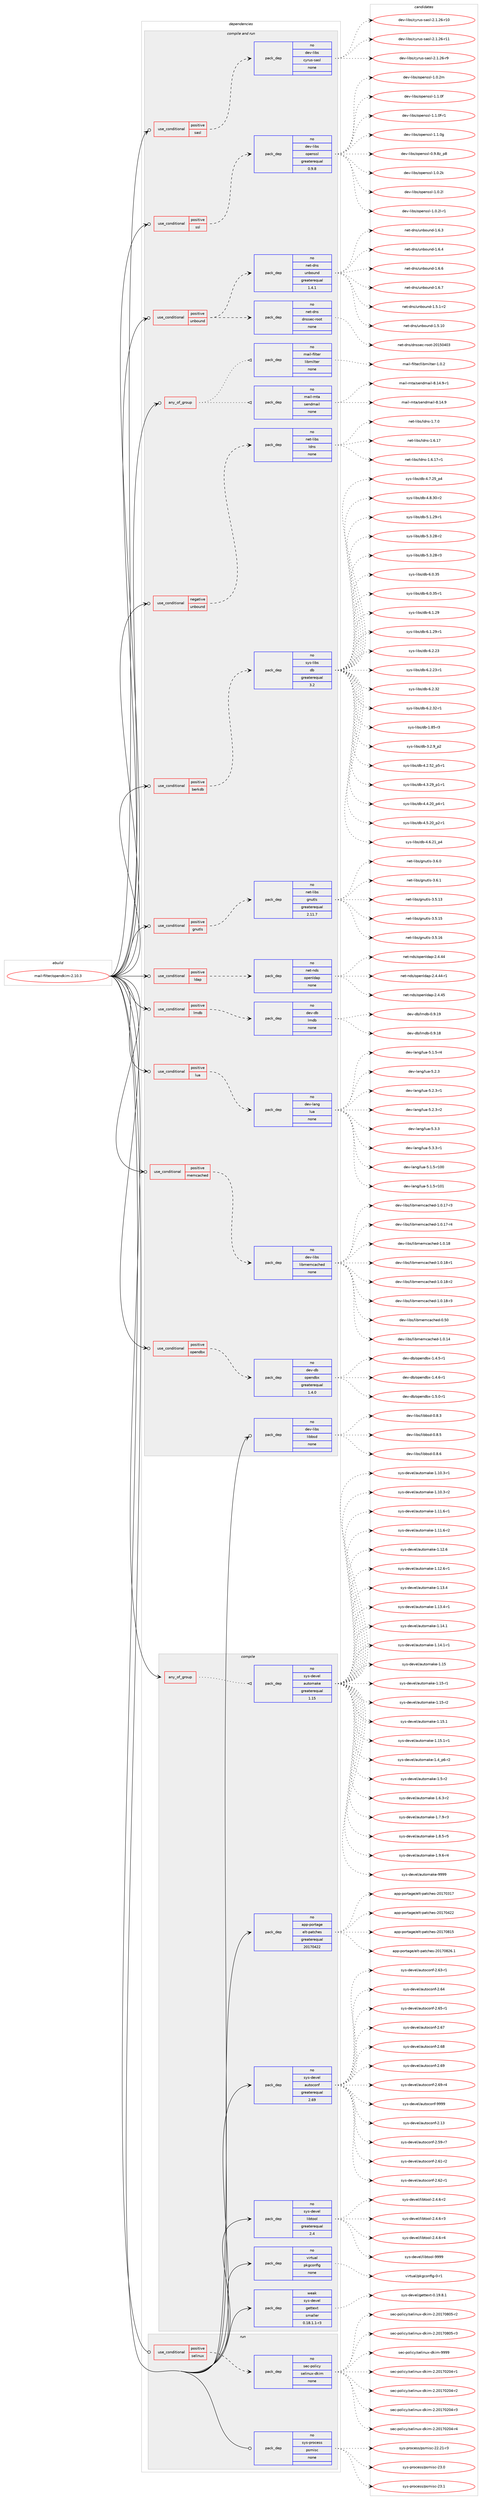 digraph prolog {

# *************
# Graph options
# *************

newrank=true;
concentrate=true;
compound=true;
graph [rankdir=LR,fontname=Helvetica,fontsize=10,ranksep=1.5];#, ranksep=2.5, nodesep=0.2];
edge  [arrowhead=vee];
node  [fontname=Helvetica,fontsize=10];

# **********
# The ebuild
# **********

subgraph cluster_leftcol {
color=gray;
rank=same;
label=<<i>ebuild</i>>;
id [label="mail-filter/opendkim-2.10.3", color=red, width=4, href="../mail-filter/opendkim-2.10.3.svg"];
}

# ****************
# The dependencies
# ****************

subgraph cluster_midcol {
color=gray;
label=<<i>dependencies</i>>;
subgraph cluster_compile {
fillcolor="#eeeeee";
style=filled;
label=<<i>compile</i>>;
subgraph any5028 {
dependency342703 [label=<<TABLE BORDER="0" CELLBORDER="1" CELLSPACING="0" CELLPADDING="4"><TR><TD CELLPADDING="10">any_of_group</TD></TR></TABLE>>, shape=none, color=red];subgraph pack252014 {
dependency342704 [label=<<TABLE BORDER="0" CELLBORDER="1" CELLSPACING="0" CELLPADDING="4" WIDTH="220"><TR><TD ROWSPAN="6" CELLPADDING="30">pack_dep</TD></TR><TR><TD WIDTH="110">no</TD></TR><TR><TD>sys-devel</TD></TR><TR><TD>automake</TD></TR><TR><TD>greaterequal</TD></TR><TR><TD>1.15</TD></TR></TABLE>>, shape=none, color=blue];
}
dependency342703:e -> dependency342704:w [weight=20,style="dotted",arrowhead="oinv"];
}
id:e -> dependency342703:w [weight=20,style="solid",arrowhead="vee"];
subgraph pack252015 {
dependency342705 [label=<<TABLE BORDER="0" CELLBORDER="1" CELLSPACING="0" CELLPADDING="4" WIDTH="220"><TR><TD ROWSPAN="6" CELLPADDING="30">pack_dep</TD></TR><TR><TD WIDTH="110">no</TD></TR><TR><TD>app-portage</TD></TR><TR><TD>elt-patches</TD></TR><TR><TD>greaterequal</TD></TR><TR><TD>20170422</TD></TR></TABLE>>, shape=none, color=blue];
}
id:e -> dependency342705:w [weight=20,style="solid",arrowhead="vee"];
subgraph pack252016 {
dependency342706 [label=<<TABLE BORDER="0" CELLBORDER="1" CELLSPACING="0" CELLPADDING="4" WIDTH="220"><TR><TD ROWSPAN="6" CELLPADDING="30">pack_dep</TD></TR><TR><TD WIDTH="110">no</TD></TR><TR><TD>sys-devel</TD></TR><TR><TD>autoconf</TD></TR><TR><TD>greaterequal</TD></TR><TR><TD>2.69</TD></TR></TABLE>>, shape=none, color=blue];
}
id:e -> dependency342706:w [weight=20,style="solid",arrowhead="vee"];
subgraph pack252017 {
dependency342707 [label=<<TABLE BORDER="0" CELLBORDER="1" CELLSPACING="0" CELLPADDING="4" WIDTH="220"><TR><TD ROWSPAN="6" CELLPADDING="30">pack_dep</TD></TR><TR><TD WIDTH="110">no</TD></TR><TR><TD>sys-devel</TD></TR><TR><TD>libtool</TD></TR><TR><TD>greaterequal</TD></TR><TR><TD>2.4</TD></TR></TABLE>>, shape=none, color=blue];
}
id:e -> dependency342707:w [weight=20,style="solid",arrowhead="vee"];
subgraph pack252018 {
dependency342708 [label=<<TABLE BORDER="0" CELLBORDER="1" CELLSPACING="0" CELLPADDING="4" WIDTH="220"><TR><TD ROWSPAN="6" CELLPADDING="30">pack_dep</TD></TR><TR><TD WIDTH="110">no</TD></TR><TR><TD>virtual</TD></TR><TR><TD>pkgconfig</TD></TR><TR><TD>none</TD></TR><TR><TD></TD></TR></TABLE>>, shape=none, color=blue];
}
id:e -> dependency342708:w [weight=20,style="solid",arrowhead="vee"];
subgraph pack252019 {
dependency342709 [label=<<TABLE BORDER="0" CELLBORDER="1" CELLSPACING="0" CELLPADDING="4" WIDTH="220"><TR><TD ROWSPAN="6" CELLPADDING="30">pack_dep</TD></TR><TR><TD WIDTH="110">weak</TD></TR><TR><TD>sys-devel</TD></TR><TR><TD>gettext</TD></TR><TR><TD>smaller</TD></TR><TR><TD>0.18.1.1-r3</TD></TR></TABLE>>, shape=none, color=blue];
}
id:e -> dependency342709:w [weight=20,style="solid",arrowhead="vee"];
}
subgraph cluster_compileandrun {
fillcolor="#eeeeee";
style=filled;
label=<<i>compile and run</i>>;
subgraph any5029 {
dependency342710 [label=<<TABLE BORDER="0" CELLBORDER="1" CELLSPACING="0" CELLPADDING="4"><TR><TD CELLPADDING="10">any_of_group</TD></TR></TABLE>>, shape=none, color=red];subgraph pack252020 {
dependency342711 [label=<<TABLE BORDER="0" CELLBORDER="1" CELLSPACING="0" CELLPADDING="4" WIDTH="220"><TR><TD ROWSPAN="6" CELLPADDING="30">pack_dep</TD></TR><TR><TD WIDTH="110">no</TD></TR><TR><TD>mail-filter</TD></TR><TR><TD>libmilter</TD></TR><TR><TD>none</TD></TR><TR><TD></TD></TR></TABLE>>, shape=none, color=blue];
}
dependency342710:e -> dependency342711:w [weight=20,style="dotted",arrowhead="oinv"];
subgraph pack252021 {
dependency342712 [label=<<TABLE BORDER="0" CELLBORDER="1" CELLSPACING="0" CELLPADDING="4" WIDTH="220"><TR><TD ROWSPAN="6" CELLPADDING="30">pack_dep</TD></TR><TR><TD WIDTH="110">no</TD></TR><TR><TD>mail-mta</TD></TR><TR><TD>sendmail</TD></TR><TR><TD>none</TD></TR><TR><TD></TD></TR></TABLE>>, shape=none, color=blue];
}
dependency342710:e -> dependency342712:w [weight=20,style="dotted",arrowhead="oinv"];
}
id:e -> dependency342710:w [weight=20,style="solid",arrowhead="odotvee"];
subgraph cond85560 {
dependency342713 [label=<<TABLE BORDER="0" CELLBORDER="1" CELLSPACING="0" CELLPADDING="4"><TR><TD ROWSPAN="3" CELLPADDING="10">use_conditional</TD></TR><TR><TD>negative</TD></TR><TR><TD>unbound</TD></TR></TABLE>>, shape=none, color=red];
subgraph pack252022 {
dependency342714 [label=<<TABLE BORDER="0" CELLBORDER="1" CELLSPACING="0" CELLPADDING="4" WIDTH="220"><TR><TD ROWSPAN="6" CELLPADDING="30">pack_dep</TD></TR><TR><TD WIDTH="110">no</TD></TR><TR><TD>net-libs</TD></TR><TR><TD>ldns</TD></TR><TR><TD>none</TD></TR><TR><TD></TD></TR></TABLE>>, shape=none, color=blue];
}
dependency342713:e -> dependency342714:w [weight=20,style="dashed",arrowhead="vee"];
}
id:e -> dependency342713:w [weight=20,style="solid",arrowhead="odotvee"];
subgraph cond85561 {
dependency342715 [label=<<TABLE BORDER="0" CELLBORDER="1" CELLSPACING="0" CELLPADDING="4"><TR><TD ROWSPAN="3" CELLPADDING="10">use_conditional</TD></TR><TR><TD>positive</TD></TR><TR><TD>berkdb</TD></TR></TABLE>>, shape=none, color=red];
subgraph pack252023 {
dependency342716 [label=<<TABLE BORDER="0" CELLBORDER="1" CELLSPACING="0" CELLPADDING="4" WIDTH="220"><TR><TD ROWSPAN="6" CELLPADDING="30">pack_dep</TD></TR><TR><TD WIDTH="110">no</TD></TR><TR><TD>sys-libs</TD></TR><TR><TD>db</TD></TR><TR><TD>greaterequal</TD></TR><TR><TD>3.2</TD></TR></TABLE>>, shape=none, color=blue];
}
dependency342715:e -> dependency342716:w [weight=20,style="dashed",arrowhead="vee"];
}
id:e -> dependency342715:w [weight=20,style="solid",arrowhead="odotvee"];
subgraph cond85562 {
dependency342717 [label=<<TABLE BORDER="0" CELLBORDER="1" CELLSPACING="0" CELLPADDING="4"><TR><TD ROWSPAN="3" CELLPADDING="10">use_conditional</TD></TR><TR><TD>positive</TD></TR><TR><TD>gnutls</TD></TR></TABLE>>, shape=none, color=red];
subgraph pack252024 {
dependency342718 [label=<<TABLE BORDER="0" CELLBORDER="1" CELLSPACING="0" CELLPADDING="4" WIDTH="220"><TR><TD ROWSPAN="6" CELLPADDING="30">pack_dep</TD></TR><TR><TD WIDTH="110">no</TD></TR><TR><TD>net-libs</TD></TR><TR><TD>gnutls</TD></TR><TR><TD>greaterequal</TD></TR><TR><TD>2.11.7</TD></TR></TABLE>>, shape=none, color=blue];
}
dependency342717:e -> dependency342718:w [weight=20,style="dashed",arrowhead="vee"];
}
id:e -> dependency342717:w [weight=20,style="solid",arrowhead="odotvee"];
subgraph cond85563 {
dependency342719 [label=<<TABLE BORDER="0" CELLBORDER="1" CELLSPACING="0" CELLPADDING="4"><TR><TD ROWSPAN="3" CELLPADDING="10">use_conditional</TD></TR><TR><TD>positive</TD></TR><TR><TD>ldap</TD></TR></TABLE>>, shape=none, color=red];
subgraph pack252025 {
dependency342720 [label=<<TABLE BORDER="0" CELLBORDER="1" CELLSPACING="0" CELLPADDING="4" WIDTH="220"><TR><TD ROWSPAN="6" CELLPADDING="30">pack_dep</TD></TR><TR><TD WIDTH="110">no</TD></TR><TR><TD>net-nds</TD></TR><TR><TD>openldap</TD></TR><TR><TD>none</TD></TR><TR><TD></TD></TR></TABLE>>, shape=none, color=blue];
}
dependency342719:e -> dependency342720:w [weight=20,style="dashed",arrowhead="vee"];
}
id:e -> dependency342719:w [weight=20,style="solid",arrowhead="odotvee"];
subgraph cond85564 {
dependency342721 [label=<<TABLE BORDER="0" CELLBORDER="1" CELLSPACING="0" CELLPADDING="4"><TR><TD ROWSPAN="3" CELLPADDING="10">use_conditional</TD></TR><TR><TD>positive</TD></TR><TR><TD>lmdb</TD></TR></TABLE>>, shape=none, color=red];
subgraph pack252026 {
dependency342722 [label=<<TABLE BORDER="0" CELLBORDER="1" CELLSPACING="0" CELLPADDING="4" WIDTH="220"><TR><TD ROWSPAN="6" CELLPADDING="30">pack_dep</TD></TR><TR><TD WIDTH="110">no</TD></TR><TR><TD>dev-db</TD></TR><TR><TD>lmdb</TD></TR><TR><TD>none</TD></TR><TR><TD></TD></TR></TABLE>>, shape=none, color=blue];
}
dependency342721:e -> dependency342722:w [weight=20,style="dashed",arrowhead="vee"];
}
id:e -> dependency342721:w [weight=20,style="solid",arrowhead="odotvee"];
subgraph cond85565 {
dependency342723 [label=<<TABLE BORDER="0" CELLBORDER="1" CELLSPACING="0" CELLPADDING="4"><TR><TD ROWSPAN="3" CELLPADDING="10">use_conditional</TD></TR><TR><TD>positive</TD></TR><TR><TD>lua</TD></TR></TABLE>>, shape=none, color=red];
subgraph pack252027 {
dependency342724 [label=<<TABLE BORDER="0" CELLBORDER="1" CELLSPACING="0" CELLPADDING="4" WIDTH="220"><TR><TD ROWSPAN="6" CELLPADDING="30">pack_dep</TD></TR><TR><TD WIDTH="110">no</TD></TR><TR><TD>dev-lang</TD></TR><TR><TD>lua</TD></TR><TR><TD>none</TD></TR><TR><TD></TD></TR></TABLE>>, shape=none, color=blue];
}
dependency342723:e -> dependency342724:w [weight=20,style="dashed",arrowhead="vee"];
}
id:e -> dependency342723:w [weight=20,style="solid",arrowhead="odotvee"];
subgraph cond85566 {
dependency342725 [label=<<TABLE BORDER="0" CELLBORDER="1" CELLSPACING="0" CELLPADDING="4"><TR><TD ROWSPAN="3" CELLPADDING="10">use_conditional</TD></TR><TR><TD>positive</TD></TR><TR><TD>memcached</TD></TR></TABLE>>, shape=none, color=red];
subgraph pack252028 {
dependency342726 [label=<<TABLE BORDER="0" CELLBORDER="1" CELLSPACING="0" CELLPADDING="4" WIDTH="220"><TR><TD ROWSPAN="6" CELLPADDING="30">pack_dep</TD></TR><TR><TD WIDTH="110">no</TD></TR><TR><TD>dev-libs</TD></TR><TR><TD>libmemcached</TD></TR><TR><TD>none</TD></TR><TR><TD></TD></TR></TABLE>>, shape=none, color=blue];
}
dependency342725:e -> dependency342726:w [weight=20,style="dashed",arrowhead="vee"];
}
id:e -> dependency342725:w [weight=20,style="solid",arrowhead="odotvee"];
subgraph cond85567 {
dependency342727 [label=<<TABLE BORDER="0" CELLBORDER="1" CELLSPACING="0" CELLPADDING="4"><TR><TD ROWSPAN="3" CELLPADDING="10">use_conditional</TD></TR><TR><TD>positive</TD></TR><TR><TD>opendbx</TD></TR></TABLE>>, shape=none, color=red];
subgraph pack252029 {
dependency342728 [label=<<TABLE BORDER="0" CELLBORDER="1" CELLSPACING="0" CELLPADDING="4" WIDTH="220"><TR><TD ROWSPAN="6" CELLPADDING="30">pack_dep</TD></TR><TR><TD WIDTH="110">no</TD></TR><TR><TD>dev-db</TD></TR><TR><TD>opendbx</TD></TR><TR><TD>greaterequal</TD></TR><TR><TD>1.4.0</TD></TR></TABLE>>, shape=none, color=blue];
}
dependency342727:e -> dependency342728:w [weight=20,style="dashed",arrowhead="vee"];
}
id:e -> dependency342727:w [weight=20,style="solid",arrowhead="odotvee"];
subgraph cond85568 {
dependency342729 [label=<<TABLE BORDER="0" CELLBORDER="1" CELLSPACING="0" CELLPADDING="4"><TR><TD ROWSPAN="3" CELLPADDING="10">use_conditional</TD></TR><TR><TD>positive</TD></TR><TR><TD>sasl</TD></TR></TABLE>>, shape=none, color=red];
subgraph pack252030 {
dependency342730 [label=<<TABLE BORDER="0" CELLBORDER="1" CELLSPACING="0" CELLPADDING="4" WIDTH="220"><TR><TD ROWSPAN="6" CELLPADDING="30">pack_dep</TD></TR><TR><TD WIDTH="110">no</TD></TR><TR><TD>dev-libs</TD></TR><TR><TD>cyrus-sasl</TD></TR><TR><TD>none</TD></TR><TR><TD></TD></TR></TABLE>>, shape=none, color=blue];
}
dependency342729:e -> dependency342730:w [weight=20,style="dashed",arrowhead="vee"];
}
id:e -> dependency342729:w [weight=20,style="solid",arrowhead="odotvee"];
subgraph cond85569 {
dependency342731 [label=<<TABLE BORDER="0" CELLBORDER="1" CELLSPACING="0" CELLPADDING="4"><TR><TD ROWSPAN="3" CELLPADDING="10">use_conditional</TD></TR><TR><TD>positive</TD></TR><TR><TD>ssl</TD></TR></TABLE>>, shape=none, color=red];
subgraph pack252031 {
dependency342732 [label=<<TABLE BORDER="0" CELLBORDER="1" CELLSPACING="0" CELLPADDING="4" WIDTH="220"><TR><TD ROWSPAN="6" CELLPADDING="30">pack_dep</TD></TR><TR><TD WIDTH="110">no</TD></TR><TR><TD>dev-libs</TD></TR><TR><TD>openssl</TD></TR><TR><TD>greaterequal</TD></TR><TR><TD>0.9.8</TD></TR></TABLE>>, shape=none, color=blue];
}
dependency342731:e -> dependency342732:w [weight=20,style="dashed",arrowhead="vee"];
}
id:e -> dependency342731:w [weight=20,style="solid",arrowhead="odotvee"];
subgraph cond85570 {
dependency342733 [label=<<TABLE BORDER="0" CELLBORDER="1" CELLSPACING="0" CELLPADDING="4"><TR><TD ROWSPAN="3" CELLPADDING="10">use_conditional</TD></TR><TR><TD>positive</TD></TR><TR><TD>unbound</TD></TR></TABLE>>, shape=none, color=red];
subgraph pack252032 {
dependency342734 [label=<<TABLE BORDER="0" CELLBORDER="1" CELLSPACING="0" CELLPADDING="4" WIDTH="220"><TR><TD ROWSPAN="6" CELLPADDING="30">pack_dep</TD></TR><TR><TD WIDTH="110">no</TD></TR><TR><TD>net-dns</TD></TR><TR><TD>unbound</TD></TR><TR><TD>greaterequal</TD></TR><TR><TD>1.4.1</TD></TR></TABLE>>, shape=none, color=blue];
}
dependency342733:e -> dependency342734:w [weight=20,style="dashed",arrowhead="vee"];
subgraph pack252033 {
dependency342735 [label=<<TABLE BORDER="0" CELLBORDER="1" CELLSPACING="0" CELLPADDING="4" WIDTH="220"><TR><TD ROWSPAN="6" CELLPADDING="30">pack_dep</TD></TR><TR><TD WIDTH="110">no</TD></TR><TR><TD>net-dns</TD></TR><TR><TD>dnssec-root</TD></TR><TR><TD>none</TD></TR><TR><TD></TD></TR></TABLE>>, shape=none, color=blue];
}
dependency342733:e -> dependency342735:w [weight=20,style="dashed",arrowhead="vee"];
}
id:e -> dependency342733:w [weight=20,style="solid",arrowhead="odotvee"];
subgraph pack252034 {
dependency342736 [label=<<TABLE BORDER="0" CELLBORDER="1" CELLSPACING="0" CELLPADDING="4" WIDTH="220"><TR><TD ROWSPAN="6" CELLPADDING="30">pack_dep</TD></TR><TR><TD WIDTH="110">no</TD></TR><TR><TD>dev-libs</TD></TR><TR><TD>libbsd</TD></TR><TR><TD>none</TD></TR><TR><TD></TD></TR></TABLE>>, shape=none, color=blue];
}
id:e -> dependency342736:w [weight=20,style="solid",arrowhead="odotvee"];
}
subgraph cluster_run {
fillcolor="#eeeeee";
style=filled;
label=<<i>run</i>>;
subgraph cond85571 {
dependency342737 [label=<<TABLE BORDER="0" CELLBORDER="1" CELLSPACING="0" CELLPADDING="4"><TR><TD ROWSPAN="3" CELLPADDING="10">use_conditional</TD></TR><TR><TD>positive</TD></TR><TR><TD>selinux</TD></TR></TABLE>>, shape=none, color=red];
subgraph pack252035 {
dependency342738 [label=<<TABLE BORDER="0" CELLBORDER="1" CELLSPACING="0" CELLPADDING="4" WIDTH="220"><TR><TD ROWSPAN="6" CELLPADDING="30">pack_dep</TD></TR><TR><TD WIDTH="110">no</TD></TR><TR><TD>sec-policy</TD></TR><TR><TD>selinux-dkim</TD></TR><TR><TD>none</TD></TR><TR><TD></TD></TR></TABLE>>, shape=none, color=blue];
}
dependency342737:e -> dependency342738:w [weight=20,style="dashed",arrowhead="vee"];
}
id:e -> dependency342737:w [weight=20,style="solid",arrowhead="odot"];
subgraph pack252036 {
dependency342739 [label=<<TABLE BORDER="0" CELLBORDER="1" CELLSPACING="0" CELLPADDING="4" WIDTH="220"><TR><TD ROWSPAN="6" CELLPADDING="30">pack_dep</TD></TR><TR><TD WIDTH="110">no</TD></TR><TR><TD>sys-process</TD></TR><TR><TD>psmisc</TD></TR><TR><TD>none</TD></TR><TR><TD></TD></TR></TABLE>>, shape=none, color=blue];
}
id:e -> dependency342739:w [weight=20,style="solid",arrowhead="odot"];
}
}

# **************
# The candidates
# **************

subgraph cluster_choices {
rank=same;
color=gray;
label=<<i>candidates</i>>;

subgraph choice252014 {
color=black;
nodesep=1;
choice11512111545100101118101108479711711611110997107101454946494846514511449 [label="sys-devel/automake-1.10.3-r1", color=red, width=4,href="../sys-devel/automake-1.10.3-r1.svg"];
choice11512111545100101118101108479711711611110997107101454946494846514511450 [label="sys-devel/automake-1.10.3-r2", color=red, width=4,href="../sys-devel/automake-1.10.3-r2.svg"];
choice11512111545100101118101108479711711611110997107101454946494946544511449 [label="sys-devel/automake-1.11.6-r1", color=red, width=4,href="../sys-devel/automake-1.11.6-r1.svg"];
choice11512111545100101118101108479711711611110997107101454946494946544511450 [label="sys-devel/automake-1.11.6-r2", color=red, width=4,href="../sys-devel/automake-1.11.6-r2.svg"];
choice1151211154510010111810110847971171161111099710710145494649504654 [label="sys-devel/automake-1.12.6", color=red, width=4,href="../sys-devel/automake-1.12.6.svg"];
choice11512111545100101118101108479711711611110997107101454946495046544511449 [label="sys-devel/automake-1.12.6-r1", color=red, width=4,href="../sys-devel/automake-1.12.6-r1.svg"];
choice1151211154510010111810110847971171161111099710710145494649514652 [label="sys-devel/automake-1.13.4", color=red, width=4,href="../sys-devel/automake-1.13.4.svg"];
choice11512111545100101118101108479711711611110997107101454946495146524511449 [label="sys-devel/automake-1.13.4-r1", color=red, width=4,href="../sys-devel/automake-1.13.4-r1.svg"];
choice1151211154510010111810110847971171161111099710710145494649524649 [label="sys-devel/automake-1.14.1", color=red, width=4,href="../sys-devel/automake-1.14.1.svg"];
choice11512111545100101118101108479711711611110997107101454946495246494511449 [label="sys-devel/automake-1.14.1-r1", color=red, width=4,href="../sys-devel/automake-1.14.1-r1.svg"];
choice115121115451001011181011084797117116111109971071014549464953 [label="sys-devel/automake-1.15", color=red, width=4,href="../sys-devel/automake-1.15.svg"];
choice1151211154510010111810110847971171161111099710710145494649534511449 [label="sys-devel/automake-1.15-r1", color=red, width=4,href="../sys-devel/automake-1.15-r1.svg"];
choice1151211154510010111810110847971171161111099710710145494649534511450 [label="sys-devel/automake-1.15-r2", color=red, width=4,href="../sys-devel/automake-1.15-r2.svg"];
choice1151211154510010111810110847971171161111099710710145494649534649 [label="sys-devel/automake-1.15.1", color=red, width=4,href="../sys-devel/automake-1.15.1.svg"];
choice11512111545100101118101108479711711611110997107101454946495346494511449 [label="sys-devel/automake-1.15.1-r1", color=red, width=4,href="../sys-devel/automake-1.15.1-r1.svg"];
choice115121115451001011181011084797117116111109971071014549465295112544511450 [label="sys-devel/automake-1.4_p6-r2", color=red, width=4,href="../sys-devel/automake-1.4_p6-r2.svg"];
choice11512111545100101118101108479711711611110997107101454946534511450 [label="sys-devel/automake-1.5-r2", color=red, width=4,href="../sys-devel/automake-1.5-r2.svg"];
choice115121115451001011181011084797117116111109971071014549465446514511450 [label="sys-devel/automake-1.6.3-r2", color=red, width=4,href="../sys-devel/automake-1.6.3-r2.svg"];
choice115121115451001011181011084797117116111109971071014549465546574511451 [label="sys-devel/automake-1.7.9-r3", color=red, width=4,href="../sys-devel/automake-1.7.9-r3.svg"];
choice115121115451001011181011084797117116111109971071014549465646534511453 [label="sys-devel/automake-1.8.5-r5", color=red, width=4,href="../sys-devel/automake-1.8.5-r5.svg"];
choice115121115451001011181011084797117116111109971071014549465746544511452 [label="sys-devel/automake-1.9.6-r4", color=red, width=4,href="../sys-devel/automake-1.9.6-r4.svg"];
choice115121115451001011181011084797117116111109971071014557575757 [label="sys-devel/automake-9999", color=red, width=4,href="../sys-devel/automake-9999.svg"];
dependency342704:e -> choice11512111545100101118101108479711711611110997107101454946494846514511449:w [style=dotted,weight="100"];
dependency342704:e -> choice11512111545100101118101108479711711611110997107101454946494846514511450:w [style=dotted,weight="100"];
dependency342704:e -> choice11512111545100101118101108479711711611110997107101454946494946544511449:w [style=dotted,weight="100"];
dependency342704:e -> choice11512111545100101118101108479711711611110997107101454946494946544511450:w [style=dotted,weight="100"];
dependency342704:e -> choice1151211154510010111810110847971171161111099710710145494649504654:w [style=dotted,weight="100"];
dependency342704:e -> choice11512111545100101118101108479711711611110997107101454946495046544511449:w [style=dotted,weight="100"];
dependency342704:e -> choice1151211154510010111810110847971171161111099710710145494649514652:w [style=dotted,weight="100"];
dependency342704:e -> choice11512111545100101118101108479711711611110997107101454946495146524511449:w [style=dotted,weight="100"];
dependency342704:e -> choice1151211154510010111810110847971171161111099710710145494649524649:w [style=dotted,weight="100"];
dependency342704:e -> choice11512111545100101118101108479711711611110997107101454946495246494511449:w [style=dotted,weight="100"];
dependency342704:e -> choice115121115451001011181011084797117116111109971071014549464953:w [style=dotted,weight="100"];
dependency342704:e -> choice1151211154510010111810110847971171161111099710710145494649534511449:w [style=dotted,weight="100"];
dependency342704:e -> choice1151211154510010111810110847971171161111099710710145494649534511450:w [style=dotted,weight="100"];
dependency342704:e -> choice1151211154510010111810110847971171161111099710710145494649534649:w [style=dotted,weight="100"];
dependency342704:e -> choice11512111545100101118101108479711711611110997107101454946495346494511449:w [style=dotted,weight="100"];
dependency342704:e -> choice115121115451001011181011084797117116111109971071014549465295112544511450:w [style=dotted,weight="100"];
dependency342704:e -> choice11512111545100101118101108479711711611110997107101454946534511450:w [style=dotted,weight="100"];
dependency342704:e -> choice115121115451001011181011084797117116111109971071014549465446514511450:w [style=dotted,weight="100"];
dependency342704:e -> choice115121115451001011181011084797117116111109971071014549465546574511451:w [style=dotted,weight="100"];
dependency342704:e -> choice115121115451001011181011084797117116111109971071014549465646534511453:w [style=dotted,weight="100"];
dependency342704:e -> choice115121115451001011181011084797117116111109971071014549465746544511452:w [style=dotted,weight="100"];
dependency342704:e -> choice115121115451001011181011084797117116111109971071014557575757:w [style=dotted,weight="100"];
}
subgraph choice252015 {
color=black;
nodesep=1;
choice97112112451121111141169710310147101108116451129711699104101115455048495548514955 [label="app-portage/elt-patches-20170317", color=red, width=4,href="../app-portage/elt-patches-20170317.svg"];
choice97112112451121111141169710310147101108116451129711699104101115455048495548525050 [label="app-portage/elt-patches-20170422", color=red, width=4,href="../app-portage/elt-patches-20170422.svg"];
choice97112112451121111141169710310147101108116451129711699104101115455048495548564953 [label="app-portage/elt-patches-20170815", color=red, width=4,href="../app-portage/elt-patches-20170815.svg"];
choice971121124511211111411697103101471011081164511297116991041011154550484955485650544649 [label="app-portage/elt-patches-20170826.1", color=red, width=4,href="../app-portage/elt-patches-20170826.1.svg"];
dependency342705:e -> choice97112112451121111141169710310147101108116451129711699104101115455048495548514955:w [style=dotted,weight="100"];
dependency342705:e -> choice97112112451121111141169710310147101108116451129711699104101115455048495548525050:w [style=dotted,weight="100"];
dependency342705:e -> choice97112112451121111141169710310147101108116451129711699104101115455048495548564953:w [style=dotted,weight="100"];
dependency342705:e -> choice971121124511211111411697103101471011081164511297116991041011154550484955485650544649:w [style=dotted,weight="100"];
}
subgraph choice252016 {
color=black;
nodesep=1;
choice115121115451001011181011084797117116111991111101024550464951 [label="sys-devel/autoconf-2.13", color=red, width=4,href="../sys-devel/autoconf-2.13.svg"];
choice1151211154510010111810110847971171161119911111010245504653574511455 [label="sys-devel/autoconf-2.59-r7", color=red, width=4,href="../sys-devel/autoconf-2.59-r7.svg"];
choice1151211154510010111810110847971171161119911111010245504654494511450 [label="sys-devel/autoconf-2.61-r2", color=red, width=4,href="../sys-devel/autoconf-2.61-r2.svg"];
choice1151211154510010111810110847971171161119911111010245504654504511449 [label="sys-devel/autoconf-2.62-r1", color=red, width=4,href="../sys-devel/autoconf-2.62-r1.svg"];
choice1151211154510010111810110847971171161119911111010245504654514511449 [label="sys-devel/autoconf-2.63-r1", color=red, width=4,href="../sys-devel/autoconf-2.63-r1.svg"];
choice115121115451001011181011084797117116111991111101024550465452 [label="sys-devel/autoconf-2.64", color=red, width=4,href="../sys-devel/autoconf-2.64.svg"];
choice1151211154510010111810110847971171161119911111010245504654534511449 [label="sys-devel/autoconf-2.65-r1", color=red, width=4,href="../sys-devel/autoconf-2.65-r1.svg"];
choice115121115451001011181011084797117116111991111101024550465455 [label="sys-devel/autoconf-2.67", color=red, width=4,href="../sys-devel/autoconf-2.67.svg"];
choice115121115451001011181011084797117116111991111101024550465456 [label="sys-devel/autoconf-2.68", color=red, width=4,href="../sys-devel/autoconf-2.68.svg"];
choice115121115451001011181011084797117116111991111101024550465457 [label="sys-devel/autoconf-2.69", color=red, width=4,href="../sys-devel/autoconf-2.69.svg"];
choice1151211154510010111810110847971171161119911111010245504654574511452 [label="sys-devel/autoconf-2.69-r4", color=red, width=4,href="../sys-devel/autoconf-2.69-r4.svg"];
choice115121115451001011181011084797117116111991111101024557575757 [label="sys-devel/autoconf-9999", color=red, width=4,href="../sys-devel/autoconf-9999.svg"];
dependency342706:e -> choice115121115451001011181011084797117116111991111101024550464951:w [style=dotted,weight="100"];
dependency342706:e -> choice1151211154510010111810110847971171161119911111010245504653574511455:w [style=dotted,weight="100"];
dependency342706:e -> choice1151211154510010111810110847971171161119911111010245504654494511450:w [style=dotted,weight="100"];
dependency342706:e -> choice1151211154510010111810110847971171161119911111010245504654504511449:w [style=dotted,weight="100"];
dependency342706:e -> choice1151211154510010111810110847971171161119911111010245504654514511449:w [style=dotted,weight="100"];
dependency342706:e -> choice115121115451001011181011084797117116111991111101024550465452:w [style=dotted,weight="100"];
dependency342706:e -> choice1151211154510010111810110847971171161119911111010245504654534511449:w [style=dotted,weight="100"];
dependency342706:e -> choice115121115451001011181011084797117116111991111101024550465455:w [style=dotted,weight="100"];
dependency342706:e -> choice115121115451001011181011084797117116111991111101024550465456:w [style=dotted,weight="100"];
dependency342706:e -> choice115121115451001011181011084797117116111991111101024550465457:w [style=dotted,weight="100"];
dependency342706:e -> choice1151211154510010111810110847971171161119911111010245504654574511452:w [style=dotted,weight="100"];
dependency342706:e -> choice115121115451001011181011084797117116111991111101024557575757:w [style=dotted,weight="100"];
}
subgraph choice252017 {
color=black;
nodesep=1;
choice1151211154510010111810110847108105981161111111084550465246544511450 [label="sys-devel/libtool-2.4.6-r2", color=red, width=4,href="../sys-devel/libtool-2.4.6-r2.svg"];
choice1151211154510010111810110847108105981161111111084550465246544511451 [label="sys-devel/libtool-2.4.6-r3", color=red, width=4,href="../sys-devel/libtool-2.4.6-r3.svg"];
choice1151211154510010111810110847108105981161111111084550465246544511452 [label="sys-devel/libtool-2.4.6-r4", color=red, width=4,href="../sys-devel/libtool-2.4.6-r4.svg"];
choice1151211154510010111810110847108105981161111111084557575757 [label="sys-devel/libtool-9999", color=red, width=4,href="../sys-devel/libtool-9999.svg"];
dependency342707:e -> choice1151211154510010111810110847108105981161111111084550465246544511450:w [style=dotted,weight="100"];
dependency342707:e -> choice1151211154510010111810110847108105981161111111084550465246544511451:w [style=dotted,weight="100"];
dependency342707:e -> choice1151211154510010111810110847108105981161111111084550465246544511452:w [style=dotted,weight="100"];
dependency342707:e -> choice1151211154510010111810110847108105981161111111084557575757:w [style=dotted,weight="100"];
}
subgraph choice252018 {
color=black;
nodesep=1;
choice11810511411611797108471121071039911111010210510345484511449 [label="virtual/pkgconfig-0-r1", color=red, width=4,href="../virtual/pkgconfig-0-r1.svg"];
dependency342708:e -> choice11810511411611797108471121071039911111010210510345484511449:w [style=dotted,weight="100"];
}
subgraph choice252019 {
color=black;
nodesep=1;
choice1151211154510010111810110847103101116116101120116454846495746564649 [label="sys-devel/gettext-0.19.8.1", color=red, width=4,href="../sys-devel/gettext-0.19.8.1.svg"];
dependency342709:e -> choice1151211154510010111810110847103101116116101120116454846495746564649:w [style=dotted,weight="100"];
}
subgraph choice252020 {
color=black;
nodesep=1;
choice10997105108451021051081161011144710810598109105108116101114454946484650 [label="mail-filter/libmilter-1.0.2", color=red, width=4,href="../mail-filter/libmilter-1.0.2.svg"];
dependency342711:e -> choice10997105108451021051081161011144710810598109105108116101114454946484650:w [style=dotted,weight="100"];
}
subgraph choice252021 {
color=black;
nodesep=1;
choice109971051084510911697471151011101001099710510845564649524657 [label="mail-mta/sendmail-8.14.9", color=red, width=4,href="../mail-mta/sendmail-8.14.9.svg"];
choice1099710510845109116974711510111010010997105108455646495246574511449 [label="mail-mta/sendmail-8.14.9-r1", color=red, width=4,href="../mail-mta/sendmail-8.14.9-r1.svg"];
dependency342712:e -> choice109971051084510911697471151011101001099710510845564649524657:w [style=dotted,weight="100"];
dependency342712:e -> choice1099710510845109116974711510111010010997105108455646495246574511449:w [style=dotted,weight="100"];
}
subgraph choice252022 {
color=black;
nodesep=1;
choice11010111645108105981154710810011011545494654464955 [label="net-libs/ldns-1.6.17", color=red, width=4,href="../net-libs/ldns-1.6.17.svg"];
choice110101116451081059811547108100110115454946544649554511449 [label="net-libs/ldns-1.6.17-r1", color=red, width=4,href="../net-libs/ldns-1.6.17-r1.svg"];
choice110101116451081059811547108100110115454946554648 [label="net-libs/ldns-1.7.0", color=red, width=4,href="../net-libs/ldns-1.7.0.svg"];
dependency342714:e -> choice11010111645108105981154710810011011545494654464955:w [style=dotted,weight="100"];
dependency342714:e -> choice110101116451081059811547108100110115454946544649554511449:w [style=dotted,weight="100"];
dependency342714:e -> choice110101116451081059811547108100110115454946554648:w [style=dotted,weight="100"];
}
subgraph choice252023 {
color=black;
nodesep=1;
choice1151211154510810598115471009845494656534511451 [label="sys-libs/db-1.85-r3", color=red, width=4,href="../sys-libs/db-1.85-r3.svg"];
choice115121115451081059811547100984551465046579511250 [label="sys-libs/db-3.2.9_p2", color=red, width=4,href="../sys-libs/db-3.2.9_p2.svg"];
choice115121115451081059811547100984552465046535095112534511449 [label="sys-libs/db-4.2.52_p5-r1", color=red, width=4,href="../sys-libs/db-4.2.52_p5-r1.svg"];
choice115121115451081059811547100984552465146505795112494511449 [label="sys-libs/db-4.3.29_p1-r1", color=red, width=4,href="../sys-libs/db-4.3.29_p1-r1.svg"];
choice115121115451081059811547100984552465246504895112524511449 [label="sys-libs/db-4.4.20_p4-r1", color=red, width=4,href="../sys-libs/db-4.4.20_p4-r1.svg"];
choice115121115451081059811547100984552465346504895112504511449 [label="sys-libs/db-4.5.20_p2-r1", color=red, width=4,href="../sys-libs/db-4.5.20_p2-r1.svg"];
choice11512111545108105981154710098455246544650499511252 [label="sys-libs/db-4.6.21_p4", color=red, width=4,href="../sys-libs/db-4.6.21_p4.svg"];
choice11512111545108105981154710098455246554650539511252 [label="sys-libs/db-4.7.25_p4", color=red, width=4,href="../sys-libs/db-4.7.25_p4.svg"];
choice11512111545108105981154710098455246564651484511450 [label="sys-libs/db-4.8.30-r2", color=red, width=4,href="../sys-libs/db-4.8.30-r2.svg"];
choice11512111545108105981154710098455346494650574511449 [label="sys-libs/db-5.1.29-r1", color=red, width=4,href="../sys-libs/db-5.1.29-r1.svg"];
choice11512111545108105981154710098455346514650564511450 [label="sys-libs/db-5.3.28-r2", color=red, width=4,href="../sys-libs/db-5.3.28-r2.svg"];
choice11512111545108105981154710098455346514650564511451 [label="sys-libs/db-5.3.28-r3", color=red, width=4,href="../sys-libs/db-5.3.28-r3.svg"];
choice1151211154510810598115471009845544648465153 [label="sys-libs/db-6.0.35", color=red, width=4,href="../sys-libs/db-6.0.35.svg"];
choice11512111545108105981154710098455446484651534511449 [label="sys-libs/db-6.0.35-r1", color=red, width=4,href="../sys-libs/db-6.0.35-r1.svg"];
choice1151211154510810598115471009845544649465057 [label="sys-libs/db-6.1.29", color=red, width=4,href="../sys-libs/db-6.1.29.svg"];
choice11512111545108105981154710098455446494650574511449 [label="sys-libs/db-6.1.29-r1", color=red, width=4,href="../sys-libs/db-6.1.29-r1.svg"];
choice1151211154510810598115471009845544650465051 [label="sys-libs/db-6.2.23", color=red, width=4,href="../sys-libs/db-6.2.23.svg"];
choice11512111545108105981154710098455446504650514511449 [label="sys-libs/db-6.2.23-r1", color=red, width=4,href="../sys-libs/db-6.2.23-r1.svg"];
choice1151211154510810598115471009845544650465150 [label="sys-libs/db-6.2.32", color=red, width=4,href="../sys-libs/db-6.2.32.svg"];
choice11512111545108105981154710098455446504651504511449 [label="sys-libs/db-6.2.32-r1", color=red, width=4,href="../sys-libs/db-6.2.32-r1.svg"];
dependency342716:e -> choice1151211154510810598115471009845494656534511451:w [style=dotted,weight="100"];
dependency342716:e -> choice115121115451081059811547100984551465046579511250:w [style=dotted,weight="100"];
dependency342716:e -> choice115121115451081059811547100984552465046535095112534511449:w [style=dotted,weight="100"];
dependency342716:e -> choice115121115451081059811547100984552465146505795112494511449:w [style=dotted,weight="100"];
dependency342716:e -> choice115121115451081059811547100984552465246504895112524511449:w [style=dotted,weight="100"];
dependency342716:e -> choice115121115451081059811547100984552465346504895112504511449:w [style=dotted,weight="100"];
dependency342716:e -> choice11512111545108105981154710098455246544650499511252:w [style=dotted,weight="100"];
dependency342716:e -> choice11512111545108105981154710098455246554650539511252:w [style=dotted,weight="100"];
dependency342716:e -> choice11512111545108105981154710098455246564651484511450:w [style=dotted,weight="100"];
dependency342716:e -> choice11512111545108105981154710098455346494650574511449:w [style=dotted,weight="100"];
dependency342716:e -> choice11512111545108105981154710098455346514650564511450:w [style=dotted,weight="100"];
dependency342716:e -> choice11512111545108105981154710098455346514650564511451:w [style=dotted,weight="100"];
dependency342716:e -> choice1151211154510810598115471009845544648465153:w [style=dotted,weight="100"];
dependency342716:e -> choice11512111545108105981154710098455446484651534511449:w [style=dotted,weight="100"];
dependency342716:e -> choice1151211154510810598115471009845544649465057:w [style=dotted,weight="100"];
dependency342716:e -> choice11512111545108105981154710098455446494650574511449:w [style=dotted,weight="100"];
dependency342716:e -> choice1151211154510810598115471009845544650465051:w [style=dotted,weight="100"];
dependency342716:e -> choice11512111545108105981154710098455446504650514511449:w [style=dotted,weight="100"];
dependency342716:e -> choice1151211154510810598115471009845544650465150:w [style=dotted,weight="100"];
dependency342716:e -> choice11512111545108105981154710098455446504651504511449:w [style=dotted,weight="100"];
}
subgraph choice252024 {
color=black;
nodesep=1;
choice11010111645108105981154710311011711610811545514653464951 [label="net-libs/gnutls-3.5.13", color=red, width=4,href="../net-libs/gnutls-3.5.13.svg"];
choice11010111645108105981154710311011711610811545514653464953 [label="net-libs/gnutls-3.5.15", color=red, width=4,href="../net-libs/gnutls-3.5.15.svg"];
choice11010111645108105981154710311011711610811545514653464954 [label="net-libs/gnutls-3.5.16", color=red, width=4,href="../net-libs/gnutls-3.5.16.svg"];
choice110101116451081059811547103110117116108115455146544648 [label="net-libs/gnutls-3.6.0", color=red, width=4,href="../net-libs/gnutls-3.6.0.svg"];
choice110101116451081059811547103110117116108115455146544649 [label="net-libs/gnutls-3.6.1", color=red, width=4,href="../net-libs/gnutls-3.6.1.svg"];
dependency342718:e -> choice11010111645108105981154710311011711610811545514653464951:w [style=dotted,weight="100"];
dependency342718:e -> choice11010111645108105981154710311011711610811545514653464953:w [style=dotted,weight="100"];
dependency342718:e -> choice11010111645108105981154710311011711610811545514653464954:w [style=dotted,weight="100"];
dependency342718:e -> choice110101116451081059811547103110117116108115455146544648:w [style=dotted,weight="100"];
dependency342718:e -> choice110101116451081059811547103110117116108115455146544649:w [style=dotted,weight="100"];
}
subgraph choice252025 {
color=black;
nodesep=1;
choice11010111645110100115471111121011101081009711245504652465252 [label="net-nds/openldap-2.4.44", color=red, width=4,href="../net-nds/openldap-2.4.44.svg"];
choice110101116451101001154711111210111010810097112455046524652524511449 [label="net-nds/openldap-2.4.44-r1", color=red, width=4,href="../net-nds/openldap-2.4.44-r1.svg"];
choice11010111645110100115471111121011101081009711245504652465253 [label="net-nds/openldap-2.4.45", color=red, width=4,href="../net-nds/openldap-2.4.45.svg"];
dependency342720:e -> choice11010111645110100115471111121011101081009711245504652465252:w [style=dotted,weight="100"];
dependency342720:e -> choice110101116451101001154711111210111010810097112455046524652524511449:w [style=dotted,weight="100"];
dependency342720:e -> choice11010111645110100115471111121011101081009711245504652465253:w [style=dotted,weight="100"];
}
subgraph choice252026 {
color=black;
nodesep=1;
choice1001011184510098471081091009845484657464956 [label="dev-db/lmdb-0.9.18", color=red, width=4,href="../dev-db/lmdb-0.9.18.svg"];
choice1001011184510098471081091009845484657464957 [label="dev-db/lmdb-0.9.19", color=red, width=4,href="../dev-db/lmdb-0.9.19.svg"];
dependency342722:e -> choice1001011184510098471081091009845484657464956:w [style=dotted,weight="100"];
dependency342722:e -> choice1001011184510098471081091009845484657464957:w [style=dotted,weight="100"];
}
subgraph choice252027 {
color=black;
nodesep=1;
choice1001011184510897110103471081179745534649465345114494848 [label="dev-lang/lua-5.1.5-r100", color=red, width=4,href="../dev-lang/lua-5.1.5-r100.svg"];
choice1001011184510897110103471081179745534649465345114494849 [label="dev-lang/lua-5.1.5-r101", color=red, width=4,href="../dev-lang/lua-5.1.5-r101.svg"];
choice100101118451089711010347108117974553464946534511452 [label="dev-lang/lua-5.1.5-r4", color=red, width=4,href="../dev-lang/lua-5.1.5-r4.svg"];
choice10010111845108971101034710811797455346504651 [label="dev-lang/lua-5.2.3", color=red, width=4,href="../dev-lang/lua-5.2.3.svg"];
choice100101118451089711010347108117974553465046514511449 [label="dev-lang/lua-5.2.3-r1", color=red, width=4,href="../dev-lang/lua-5.2.3-r1.svg"];
choice100101118451089711010347108117974553465046514511450 [label="dev-lang/lua-5.2.3-r2", color=red, width=4,href="../dev-lang/lua-5.2.3-r2.svg"];
choice10010111845108971101034710811797455346514651 [label="dev-lang/lua-5.3.3", color=red, width=4,href="../dev-lang/lua-5.3.3.svg"];
choice100101118451089711010347108117974553465146514511449 [label="dev-lang/lua-5.3.3-r1", color=red, width=4,href="../dev-lang/lua-5.3.3-r1.svg"];
dependency342724:e -> choice1001011184510897110103471081179745534649465345114494848:w [style=dotted,weight="100"];
dependency342724:e -> choice1001011184510897110103471081179745534649465345114494849:w [style=dotted,weight="100"];
dependency342724:e -> choice100101118451089711010347108117974553464946534511452:w [style=dotted,weight="100"];
dependency342724:e -> choice10010111845108971101034710811797455346504651:w [style=dotted,weight="100"];
dependency342724:e -> choice100101118451089711010347108117974553465046514511449:w [style=dotted,weight="100"];
dependency342724:e -> choice100101118451089711010347108117974553465046514511450:w [style=dotted,weight="100"];
dependency342724:e -> choice10010111845108971101034710811797455346514651:w [style=dotted,weight="100"];
dependency342724:e -> choice100101118451089711010347108117974553465146514511449:w [style=dotted,weight="100"];
}
subgraph choice252028 {
color=black;
nodesep=1;
choice100101118451081059811547108105981091011099997991041011004548465348 [label="dev-libs/libmemcached-0.50", color=red, width=4,href="../dev-libs/libmemcached-0.50.svg"];
choice1001011184510810598115471081059810910110999979910410110045494648464952 [label="dev-libs/libmemcached-1.0.14", color=red, width=4,href="../dev-libs/libmemcached-1.0.14.svg"];
choice10010111845108105981154710810598109101109999799104101100454946484649554511451 [label="dev-libs/libmemcached-1.0.17-r3", color=red, width=4,href="../dev-libs/libmemcached-1.0.17-r3.svg"];
choice10010111845108105981154710810598109101109999799104101100454946484649554511452 [label="dev-libs/libmemcached-1.0.17-r4", color=red, width=4,href="../dev-libs/libmemcached-1.0.17-r4.svg"];
choice1001011184510810598115471081059810910110999979910410110045494648464956 [label="dev-libs/libmemcached-1.0.18", color=red, width=4,href="../dev-libs/libmemcached-1.0.18.svg"];
choice10010111845108105981154710810598109101109999799104101100454946484649564511449 [label="dev-libs/libmemcached-1.0.18-r1", color=red, width=4,href="../dev-libs/libmemcached-1.0.18-r1.svg"];
choice10010111845108105981154710810598109101109999799104101100454946484649564511450 [label="dev-libs/libmemcached-1.0.18-r2", color=red, width=4,href="../dev-libs/libmemcached-1.0.18-r2.svg"];
choice10010111845108105981154710810598109101109999799104101100454946484649564511451 [label="dev-libs/libmemcached-1.0.18-r3", color=red, width=4,href="../dev-libs/libmemcached-1.0.18-r3.svg"];
dependency342726:e -> choice100101118451081059811547108105981091011099997991041011004548465348:w [style=dotted,weight="100"];
dependency342726:e -> choice1001011184510810598115471081059810910110999979910410110045494648464952:w [style=dotted,weight="100"];
dependency342726:e -> choice10010111845108105981154710810598109101109999799104101100454946484649554511451:w [style=dotted,weight="100"];
dependency342726:e -> choice10010111845108105981154710810598109101109999799104101100454946484649554511452:w [style=dotted,weight="100"];
dependency342726:e -> choice1001011184510810598115471081059810910110999979910410110045494648464956:w [style=dotted,weight="100"];
dependency342726:e -> choice10010111845108105981154710810598109101109999799104101100454946484649564511449:w [style=dotted,weight="100"];
dependency342726:e -> choice10010111845108105981154710810598109101109999799104101100454946484649564511450:w [style=dotted,weight="100"];
dependency342726:e -> choice10010111845108105981154710810598109101109999799104101100454946484649564511451:w [style=dotted,weight="100"];
}
subgraph choice252029 {
color=black;
nodesep=1;
choice100101118451009847111112101110100981204549465246534511449 [label="dev-db/opendbx-1.4.5-r1", color=red, width=4,href="../dev-db/opendbx-1.4.5-r1.svg"];
choice100101118451009847111112101110100981204549465246544511449 [label="dev-db/opendbx-1.4.6-r1", color=red, width=4,href="../dev-db/opendbx-1.4.6-r1.svg"];
choice100101118451009847111112101110100981204549465346484511449 [label="dev-db/opendbx-1.5.0-r1", color=red, width=4,href="../dev-db/opendbx-1.5.0-r1.svg"];
dependency342728:e -> choice100101118451009847111112101110100981204549465246534511449:w [style=dotted,weight="100"];
dependency342728:e -> choice100101118451009847111112101110100981204549465246544511449:w [style=dotted,weight="100"];
dependency342728:e -> choice100101118451009847111112101110100981204549465346484511449:w [style=dotted,weight="100"];
}
subgraph choice252030 {
color=black;
nodesep=1;
choice10010111845108105981154799121114117115451159711510845504649465054451144948 [label="dev-libs/cyrus-sasl-2.1.26-r10", color=red, width=4,href="../dev-libs/cyrus-sasl-2.1.26-r10.svg"];
choice10010111845108105981154799121114117115451159711510845504649465054451144949 [label="dev-libs/cyrus-sasl-2.1.26-r11", color=red, width=4,href="../dev-libs/cyrus-sasl-2.1.26-r11.svg"];
choice100101118451081059811547991211141171154511597115108455046494650544511457 [label="dev-libs/cyrus-sasl-2.1.26-r9", color=red, width=4,href="../dev-libs/cyrus-sasl-2.1.26-r9.svg"];
dependency342730:e -> choice10010111845108105981154799121114117115451159711510845504649465054451144948:w [style=dotted,weight="100"];
dependency342730:e -> choice10010111845108105981154799121114117115451159711510845504649465054451144949:w [style=dotted,weight="100"];
dependency342730:e -> choice100101118451081059811547991211141171154511597115108455046494650544511457:w [style=dotted,weight="100"];
}
subgraph choice252031 {
color=black;
nodesep=1;
choice1001011184510810598115471111121011101151151084548465746561229511256 [label="dev-libs/openssl-0.9.8z_p8", color=red, width=4,href="../dev-libs/openssl-0.9.8z_p8.svg"];
choice100101118451081059811547111112101110115115108454946484650107 [label="dev-libs/openssl-1.0.2k", color=red, width=4,href="../dev-libs/openssl-1.0.2k.svg"];
choice100101118451081059811547111112101110115115108454946484650108 [label="dev-libs/openssl-1.0.2l", color=red, width=4,href="../dev-libs/openssl-1.0.2l.svg"];
choice1001011184510810598115471111121011101151151084549464846501084511449 [label="dev-libs/openssl-1.0.2l-r1", color=red, width=4,href="../dev-libs/openssl-1.0.2l-r1.svg"];
choice100101118451081059811547111112101110115115108454946484650109 [label="dev-libs/openssl-1.0.2m", color=red, width=4,href="../dev-libs/openssl-1.0.2m.svg"];
choice100101118451081059811547111112101110115115108454946494648102 [label="dev-libs/openssl-1.1.0f", color=red, width=4,href="../dev-libs/openssl-1.1.0f.svg"];
choice1001011184510810598115471111121011101151151084549464946481024511449 [label="dev-libs/openssl-1.1.0f-r1", color=red, width=4,href="../dev-libs/openssl-1.1.0f-r1.svg"];
choice100101118451081059811547111112101110115115108454946494648103 [label="dev-libs/openssl-1.1.0g", color=red, width=4,href="../dev-libs/openssl-1.1.0g.svg"];
dependency342732:e -> choice1001011184510810598115471111121011101151151084548465746561229511256:w [style=dotted,weight="100"];
dependency342732:e -> choice100101118451081059811547111112101110115115108454946484650107:w [style=dotted,weight="100"];
dependency342732:e -> choice100101118451081059811547111112101110115115108454946484650108:w [style=dotted,weight="100"];
dependency342732:e -> choice1001011184510810598115471111121011101151151084549464846501084511449:w [style=dotted,weight="100"];
dependency342732:e -> choice100101118451081059811547111112101110115115108454946484650109:w [style=dotted,weight="100"];
dependency342732:e -> choice100101118451081059811547111112101110115115108454946494648102:w [style=dotted,weight="100"];
dependency342732:e -> choice1001011184510810598115471111121011101151151084549464946481024511449:w [style=dotted,weight="100"];
dependency342732:e -> choice100101118451081059811547111112101110115115108454946494648103:w [style=dotted,weight="100"];
}
subgraph choice252032 {
color=black;
nodesep=1;
choice1101011164510011011547117110981111171101004549465346494511450 [label="net-dns/unbound-1.5.1-r2", color=red, width=4,href="../net-dns/unbound-1.5.1-r2.svg"];
choice11010111645100110115471171109811111711010045494653464948 [label="net-dns/unbound-1.5.10", color=red, width=4,href="../net-dns/unbound-1.5.10.svg"];
choice110101116451001101154711711098111117110100454946544651 [label="net-dns/unbound-1.6.3", color=red, width=4,href="../net-dns/unbound-1.6.3.svg"];
choice110101116451001101154711711098111117110100454946544652 [label="net-dns/unbound-1.6.4", color=red, width=4,href="../net-dns/unbound-1.6.4.svg"];
choice110101116451001101154711711098111117110100454946544654 [label="net-dns/unbound-1.6.6", color=red, width=4,href="../net-dns/unbound-1.6.6.svg"];
choice110101116451001101154711711098111117110100454946544655 [label="net-dns/unbound-1.6.7", color=red, width=4,href="../net-dns/unbound-1.6.7.svg"];
dependency342734:e -> choice1101011164510011011547117110981111171101004549465346494511450:w [style=dotted,weight="100"];
dependency342734:e -> choice11010111645100110115471171109811111711010045494653464948:w [style=dotted,weight="100"];
dependency342734:e -> choice110101116451001101154711711098111117110100454946544651:w [style=dotted,weight="100"];
dependency342734:e -> choice110101116451001101154711711098111117110100454946544652:w [style=dotted,weight="100"];
dependency342734:e -> choice110101116451001101154711711098111117110100454946544654:w [style=dotted,weight="100"];
dependency342734:e -> choice110101116451001101154711711098111117110100454946544655:w [style=dotted,weight="100"];
}
subgraph choice252033 {
color=black;
nodesep=1;
choice11010111645100110115471001101151151019945114111111116455048495348524851 [label="net-dns/dnssec-root-20150403", color=red, width=4,href="../net-dns/dnssec-root-20150403.svg"];
dependency342735:e -> choice11010111645100110115471001101151151019945114111111116455048495348524851:w [style=dotted,weight="100"];
}
subgraph choice252034 {
color=black;
nodesep=1;
choice1001011184510810598115471081059898115100454846564651 [label="dev-libs/libbsd-0.8.3", color=red, width=4,href="../dev-libs/libbsd-0.8.3.svg"];
choice1001011184510810598115471081059898115100454846564653 [label="dev-libs/libbsd-0.8.5", color=red, width=4,href="../dev-libs/libbsd-0.8.5.svg"];
choice1001011184510810598115471081059898115100454846564654 [label="dev-libs/libbsd-0.8.6", color=red, width=4,href="../dev-libs/libbsd-0.8.6.svg"];
dependency342736:e -> choice1001011184510810598115471081059898115100454846564651:w [style=dotted,weight="100"];
dependency342736:e -> choice1001011184510810598115471081059898115100454846564653:w [style=dotted,weight="100"];
dependency342736:e -> choice1001011184510810598115471081059898115100454846564654:w [style=dotted,weight="100"];
}
subgraph choice252035 {
color=black;
nodesep=1;
choice115101994511211110810599121471151011081051101171204510010710510945504650484955485048524511449 [label="sec-policy/selinux-dkim-2.20170204-r1", color=red, width=4,href="../sec-policy/selinux-dkim-2.20170204-r1.svg"];
choice115101994511211110810599121471151011081051101171204510010710510945504650484955485048524511450 [label="sec-policy/selinux-dkim-2.20170204-r2", color=red, width=4,href="../sec-policy/selinux-dkim-2.20170204-r2.svg"];
choice115101994511211110810599121471151011081051101171204510010710510945504650484955485048524511451 [label="sec-policy/selinux-dkim-2.20170204-r3", color=red, width=4,href="../sec-policy/selinux-dkim-2.20170204-r3.svg"];
choice115101994511211110810599121471151011081051101171204510010710510945504650484955485048524511452 [label="sec-policy/selinux-dkim-2.20170204-r4", color=red, width=4,href="../sec-policy/selinux-dkim-2.20170204-r4.svg"];
choice115101994511211110810599121471151011081051101171204510010710510945504650484955485648534511450 [label="sec-policy/selinux-dkim-2.20170805-r2", color=red, width=4,href="../sec-policy/selinux-dkim-2.20170805-r2.svg"];
choice115101994511211110810599121471151011081051101171204510010710510945504650484955485648534511451 [label="sec-policy/selinux-dkim-2.20170805-r3", color=red, width=4,href="../sec-policy/selinux-dkim-2.20170805-r3.svg"];
choice11510199451121111081059912147115101108105110117120451001071051094557575757 [label="sec-policy/selinux-dkim-9999", color=red, width=4,href="../sec-policy/selinux-dkim-9999.svg"];
dependency342738:e -> choice115101994511211110810599121471151011081051101171204510010710510945504650484955485048524511449:w [style=dotted,weight="100"];
dependency342738:e -> choice115101994511211110810599121471151011081051101171204510010710510945504650484955485048524511450:w [style=dotted,weight="100"];
dependency342738:e -> choice115101994511211110810599121471151011081051101171204510010710510945504650484955485048524511451:w [style=dotted,weight="100"];
dependency342738:e -> choice115101994511211110810599121471151011081051101171204510010710510945504650484955485048524511452:w [style=dotted,weight="100"];
dependency342738:e -> choice115101994511211110810599121471151011081051101171204510010710510945504650484955485648534511450:w [style=dotted,weight="100"];
dependency342738:e -> choice115101994511211110810599121471151011081051101171204510010710510945504650484955485648534511451:w [style=dotted,weight="100"];
dependency342738:e -> choice11510199451121111081059912147115101108105110117120451001071051094557575757:w [style=dotted,weight="100"];
}
subgraph choice252036 {
color=black;
nodesep=1;
choice115121115451121141119910111511547112115109105115994550504650494511451 [label="sys-process/psmisc-22.21-r3", color=red, width=4,href="../sys-process/psmisc-22.21-r3.svg"];
choice115121115451121141119910111511547112115109105115994550514648 [label="sys-process/psmisc-23.0", color=red, width=4,href="../sys-process/psmisc-23.0.svg"];
choice115121115451121141119910111511547112115109105115994550514649 [label="sys-process/psmisc-23.1", color=red, width=4,href="../sys-process/psmisc-23.1.svg"];
dependency342739:e -> choice115121115451121141119910111511547112115109105115994550504650494511451:w [style=dotted,weight="100"];
dependency342739:e -> choice115121115451121141119910111511547112115109105115994550514648:w [style=dotted,weight="100"];
dependency342739:e -> choice115121115451121141119910111511547112115109105115994550514649:w [style=dotted,weight="100"];
}
}

}
